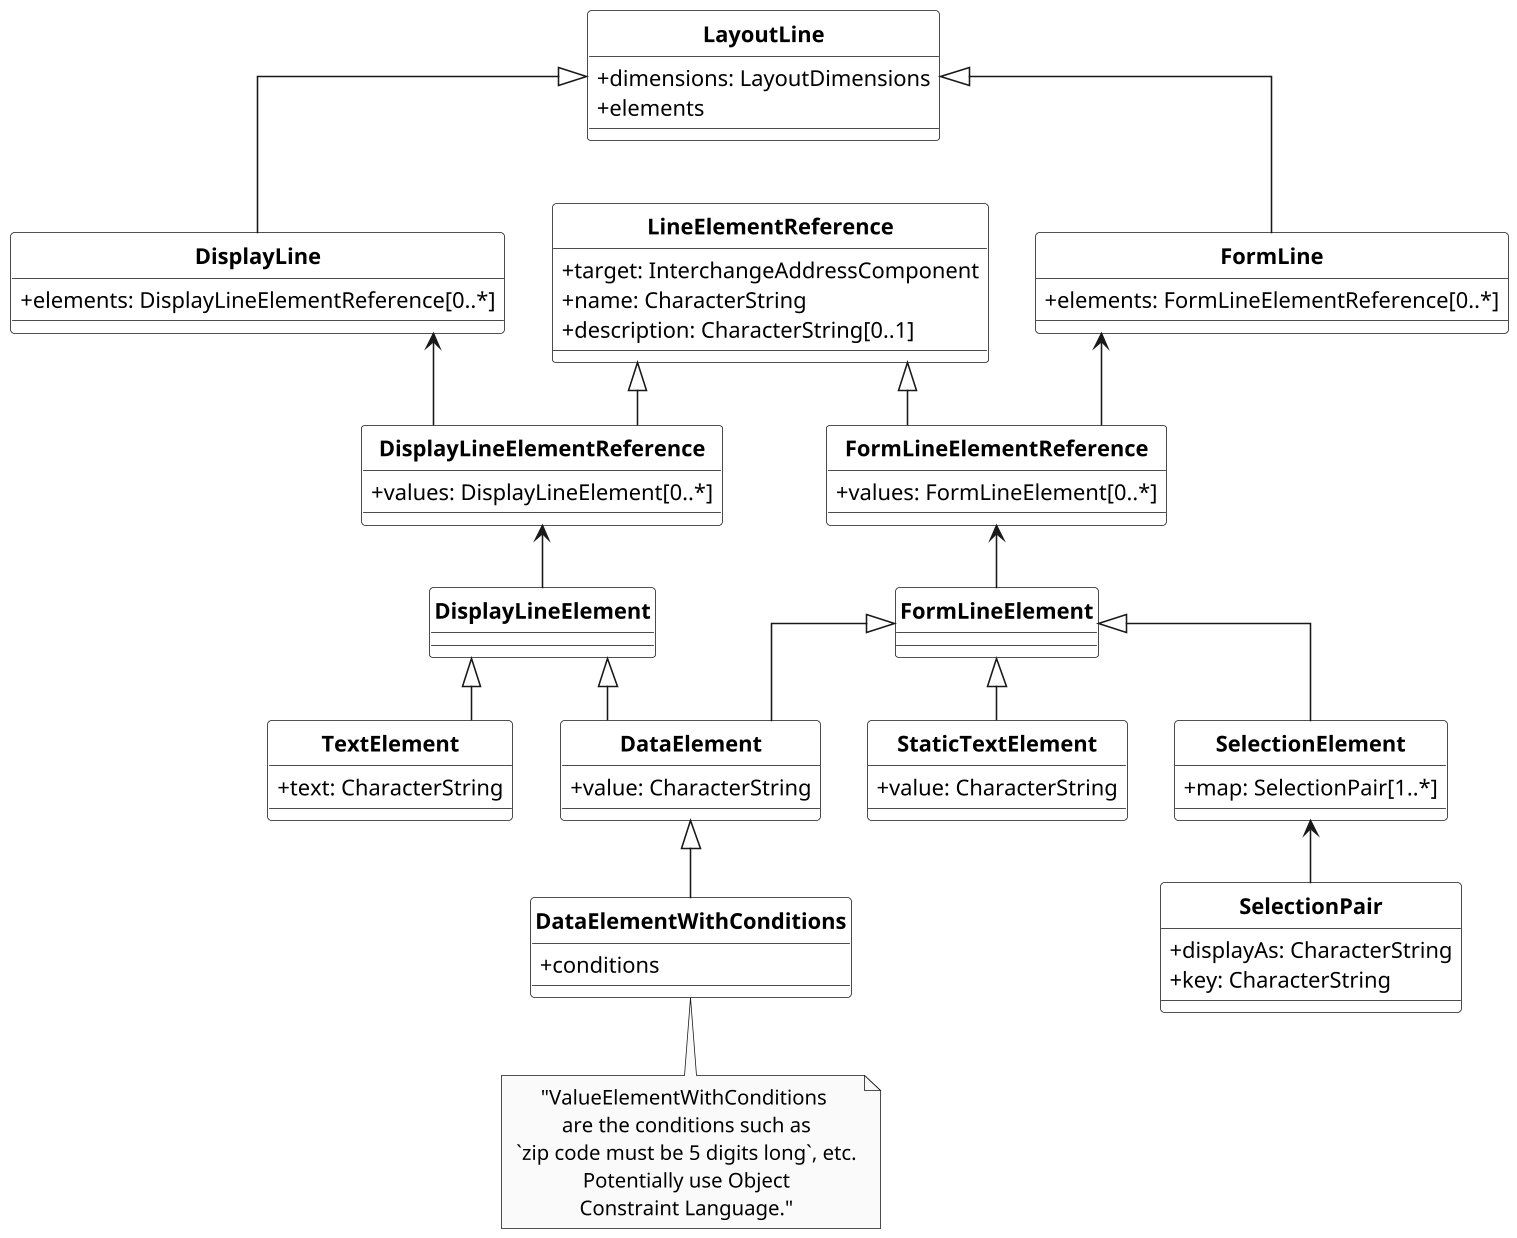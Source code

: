 @startuml LayoutLine
/'
Diagram:        LayoutLine
DateCreate:     03/05/2019
Description:

Hystory of changes:
> DD/MM/YYYY
    -
    -
'/

'******* CONFIGURATION ************************************************
skinparam classAttributeIconSize 0
skinparam Dpi 150
skinparam Monochrome true
skinparam LineType ortho
skinparam nodesep 30
skinparam ranksep 40
hide circle
/' skinparam CircledCharacterRadius 0 '/
/' skinparam CircledCharacterFontSize 0 '/
skinparam Default {
TextAlignment center
FontName Helvetica
}
skinparam Class {
AttributeIconSize 0
BackgroundColor White
FontStyle bold
StereotypeFontSize 10
}
skinparam Rectangle {
BackgroundColor White
FontStyle bold
FontSize 11
StereotypeFontSize 10
}
skinparam Object {
BackgroundColor White
FontStyle bold
FontSize 11
StereotypeFontSize 10
}

skinparam Entity {
StereotypeFontSize 10
}

'******* CLASS DEFINITION *********************************************
class LayoutLine{
    +dimensions: LayoutDimensions
    +elements
}

class DisplayLine{
    +elements: DisplayLineElementReference[0..*]
}

class FormLine{
    +elements: FormLineElementReference[0..*]
}

class LineElementReference{
    +target: InterchangeAddressComponent
    +name: CharacterString
    +description: CharacterString[0..1]
}

class DisplayLineElementReference{
    +values: DisplayLineElement[0..*]
}

class FormLineElementReference{
    +values: FormLineElement[0..*]
}

class DisplayLineElement{

}

class FormLineElement{

}

class TextElement{
    +text: CharacterString
}

class DataElement{
    +value: CharacterString
}

class StaticTextElement{
    +value: CharacterString
}

class SelectionElement{
    +map: SelectionPair[1..*]
}

class SelectionPair{
    +displayAs: CharacterString
    +key: CharacterString
}

class DataElementWithConditions {
    +conditions
}



'******* NOTES ********************************************************
note bottom of DataElementWithConditions: "ValueElementWithConditions\n are the conditions such as\n `zip code must be 5 digits long`, etc.\n Potentially use Object\n Constraint Language."

'******* CLASS RELATIONS **********************************************
LayoutLine <|-- DisplayLine
LayoutLine <|-- FormLine
DisplayLine <-- DisplayLineElementReference
FormLine <-- FormLineElementReference
LineElementReference <|-- DisplayLineElementReference
LineElementReference <|-- FormLineElementReference
DisplayLineElementReference <-- DisplayLineElement
FormLineElementReference <-- FormLineElement
DisplayLineElement <|-- TextElement
DisplayLineElement <|-- DataElement
FormLineElement <|-- StaticTextElement
FormLineElement <|-- SelectionElement
SelectionElement <-- SelectionPair
FormLineElement <|-- DataElement
DataElement <|-- DataElementWithConditions


@enduml